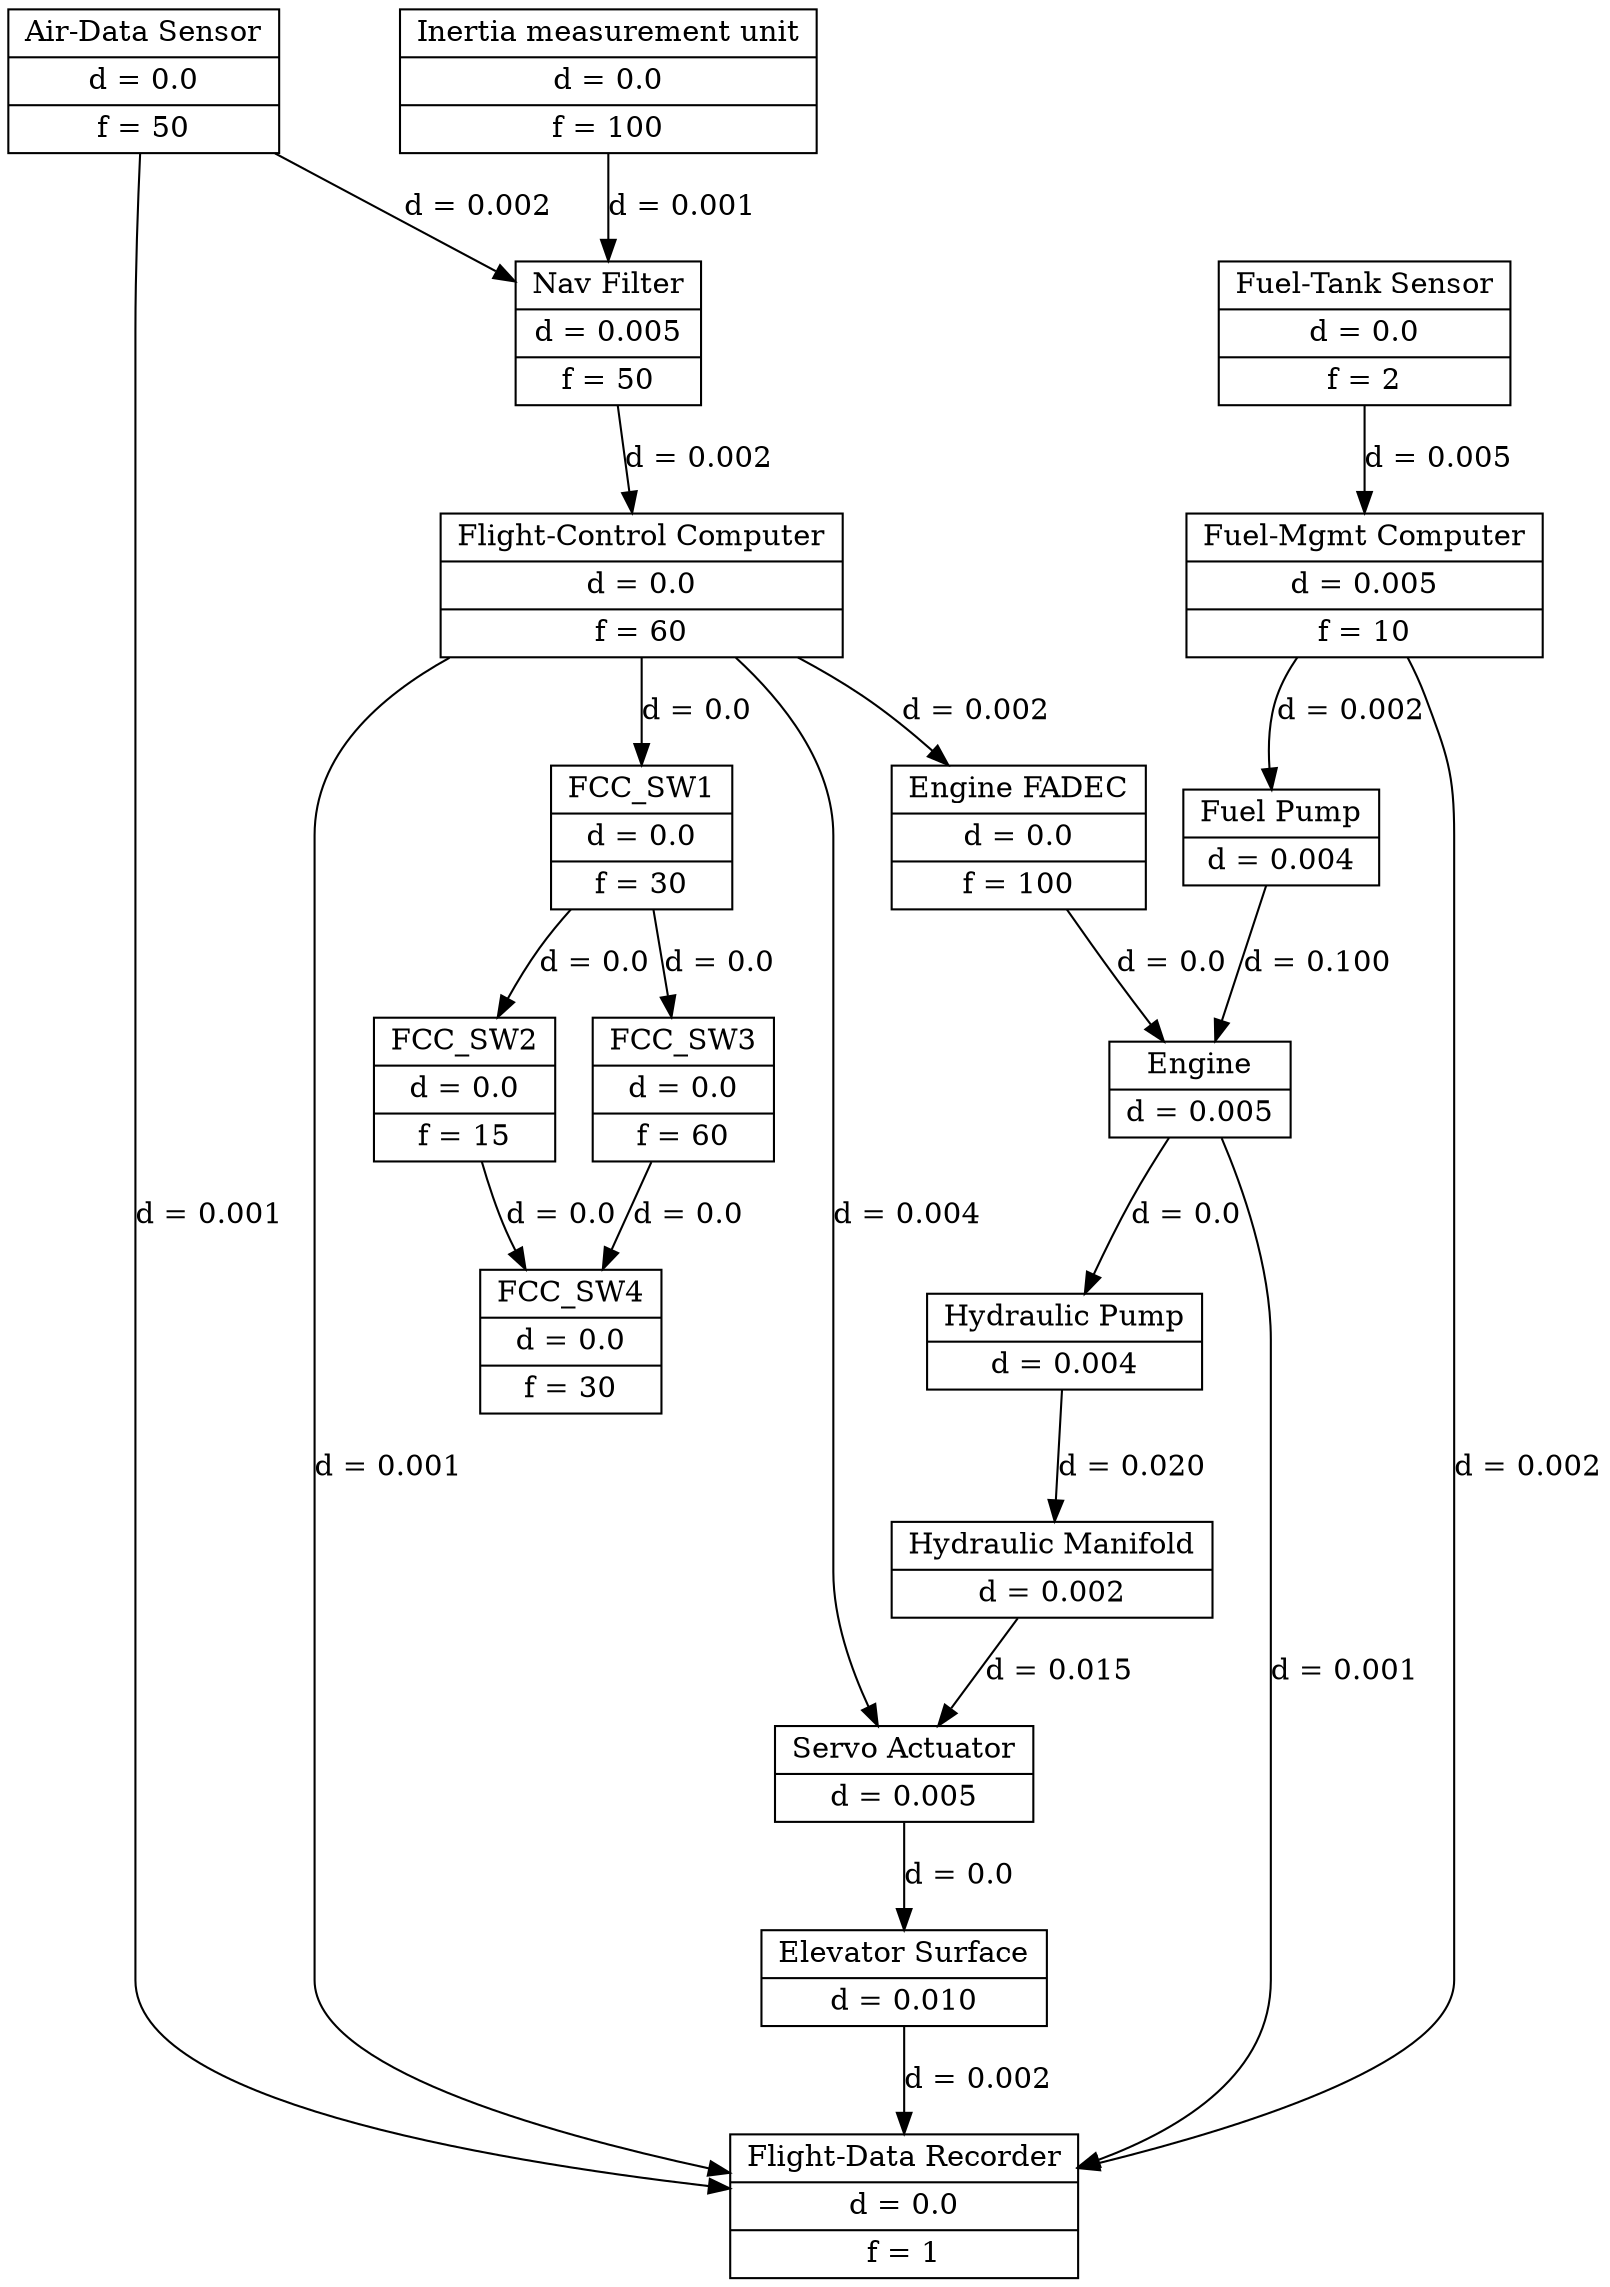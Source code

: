 digraph AircraftExtendedSystem {
    // rankdir=LR;
    node [shape=record];

    // d: seconds   ·  optional <f>: Hz
    // ─── Flight-control chain ───────────────────────────────────────────────
    AirDataSensor     [label="{Air-Data Sensor|d = 0.0|f = 50}"];
    IMU               [label="{Inertia measurement unit|d = 0.0|f = 100}"];
    NavFilter         [label="{Nav Filter|d = 0.005|f = 50}"];
    FCC               [label="{Flight-Control Computer|d = 0.0|f = 60}"];
    FCC_SW1           [label="{FCC_SW1|d = 0.0|f = 30}"];
    FCC_SW2           [label="{FCC_SW2|d = 0.0|f = 15}"];
    FCC_SW3           [label="{FCC_SW3|d = 0.0|f = 60}"];
    FCC_SW4           [label="{FCC_SW4|d = 0.0|f = 30}"];
    ServoActuator     [label="{Servo Actuator|d = 0.005}"];
    ElevatorSurface   [label="{Elevator Surface|d = 0.010}"];

    // ─── Hydraulics ────────────────────────────────────────────────────────
    HydraulicPump     [label="{Hydraulic Pump|d = 0.004}"];
    HydraulicManifold [label="{Hydraulic Manifold|d = 0.002}"];

    // ─── Fuel system ───────────────────────────────────────────────────────
    FuelTankSensor    [label="{Fuel-Tank Sensor|d = 0.0|f = 2}"];
    FuelMgmtComputer  [label="{Fuel-Mgmt Computer|d = 0.005|f = 10}"];
    FuelPump          [label="{Fuel Pump|d = 0.004}"];

    // ─── Engine & FADEC ────────────────────────────────────────────────────
    EngineFADEC       [label="{Engine FADEC|d = 0.0|f = 100}"];
    EngineCore        [label="{Engine|d = 0.005}"];

    // ─── Recorder ──────────────────────────────────────────────────────────
    DataRecorder      [label="{Flight-Data Recorder|d = 0.0|f = 1}"];

    // ─── Paths (edge delays added) ─────────────────────────────────────────

    // Sensor fusion (AFDX/ARINC-429 data bus ≈ 1–2 ms)
    AirDataSensor  -> NavFilter [label="d = 0.002"];
    IMU            -> NavFilter [label="d = 0.001"];

    // Guidance & control
    NavFilter      -> FCC           [label="d = 0.002"]; // gigabit AFDX frame
    FCC            -> ServoActuator [label="d = 0.004"]; // command bus + drive
    ServoActuator  -> ElevatorSurface  [label="d = 0.0"]; // mech linkage (≪ 1 ms)

    // FCC internal software scheduling (shared RAM / RTOS context switch)
    FCC            -> FCC_SW1  [label="d = 0.0"]; 
    FCC_SW1        -> FCC_SW2  [label="d = 0.0"];
    FCC_SW1        -> FCC_SW3  [label="d = 0.0"];
    FCC_SW2        -> FCC_SW4  [label="d = 0.0"];
    FCC_SW3        -> FCC_SW4  [label="d = 0.0"];
    //FCC_SW4        -> FCC  [label="d = 0.0"];

    // Hydraulics power chain (fluid inertia & line length)
    EngineCore        -> HydraulicPump  [label="d = 0.0"];                   // direct shaft (≈ 0)
    HydraulicPump     -> HydraulicManifold [label="d = 0.020"];
    HydraulicManifold -> ServoActuator     [label="d = 0.015"];

    // Fuel chain (fuel-line transit)
    FuelTankSensor    -> FuelMgmtComputer [label="d = 0.005"]; // sensor bus
    FuelMgmtComputer  -> FuelPump         [label="d = 0.002"];
    FuelPump          -> EngineCore       [label="d = 0.100"]; // 5-10m line lag

    // Engine control loop
    FCC         -> EngineFADEC  [label="d = 0.002"]; // throttle command
    //EngineCore  -> EngineFADEC  [label="d = 0.0"]; // direct wire
    EngineFADEC -> EngineCore   [label="d = 0.0"]; // direct wire

    // Monitoring taps (shared avionics bus ~1 ms)
    AirDataSensor    -> DataRecorder [label="d = 0.001"];
    FCC              -> DataRecorder [label="d = 0.001"];
    ElevatorSurface  -> DataRecorder [label="d = 0.002"];
    FuelMgmtComputer -> DataRecorder [label="d = 0.002"];
    EngineCore       -> DataRecorder [label="d = 0.001"];
}
